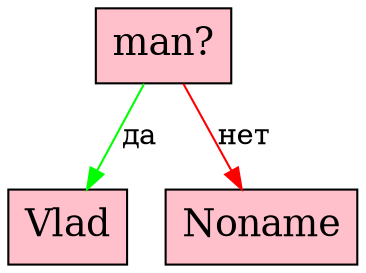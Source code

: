 digraph G{
    rankdir = TB;
    node[ colour = black, shape = rectangle, fontsize = 18 ];
    edge[ colour = black ];
    node1 [shape = rectangle, style = filled, fillcolor = pink, label = "man?"];
    node2 [shape = rectangle, style = filled, fillcolor = pink, label = "Vlad"];
    node3 [shape = rectangle, style = filled, fillcolor = pink, label = "Noname"];
    node1 -> node2 [label = "да", color = green];
    node1 -> node3 [label = "нет", color = red];
}
